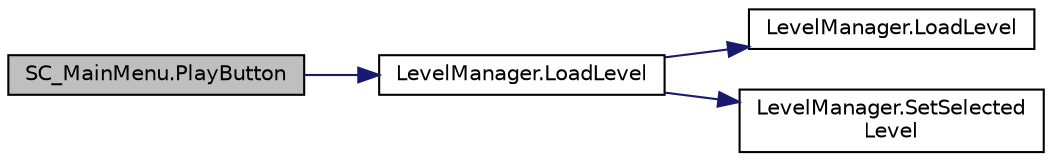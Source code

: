 digraph "SC_MainMenu.PlayButton"
{
 // LATEX_PDF_SIZE
  edge [fontname="Helvetica",fontsize="10",labelfontname="Helvetica",labelfontsize="10"];
  node [fontname="Helvetica",fontsize="10",shape=record];
  rankdir="LR";
  Node1 [label="SC_MainMenu.PlayButton",height=0.2,width=0.4,color="black", fillcolor="grey75", style="filled", fontcolor="black",tooltip=" "];
  Node1 -> Node2 [color="midnightblue",fontsize="10",style="solid",fontname="Helvetica"];
  Node2 [label="LevelManager.LoadLevel",height=0.2,width=0.4,color="black", fillcolor="white", style="filled",URL="$class_level_manager.html#ad11d7d7b17b4455e458996edadd2f050",tooltip="This method sets the selected level to the given level number."];
  Node2 -> Node3 [color="midnightblue",fontsize="10",style="solid",fontname="Helvetica"];
  Node3 [label="LevelManager.LoadLevel",height=0.2,width=0.4,color="black", fillcolor="white", style="filled",URL="$class_level_manager.html#ab7f3deff41b4b12e1e325ef16d873e0e",tooltip="Load a scene with the current level number."];
  Node2 -> Node4 [color="midnightblue",fontsize="10",style="solid",fontname="Helvetica"];
  Node4 [label="LevelManager.SetSelected\lLevel",height=0.2,width=0.4,color="black", fillcolor="white", style="filled",URL="$class_level_manager.html#a82e768e05ac43cfcff7572ac42aef205",tooltip="This method changes the point's location to the given coordinates."];
}
